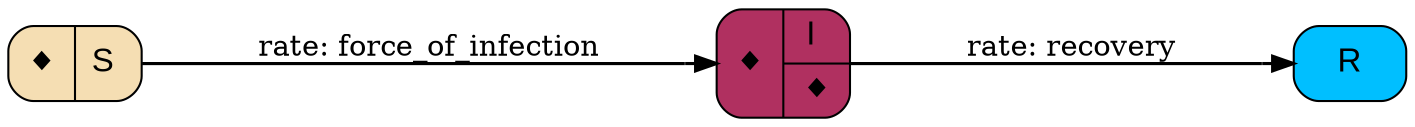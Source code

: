 digraph {
        	rankdir=LR;
        	node[fontsize=16, fontname=Arial, shape=box, style="filled,rounded"];
        	edge[minlen=1.5, penwidth=1.5, tailtooltip="", headtooltip=""];

        	"S" [shape="Mrecord", label="{&#9670;|{\ S\ }}", tooltip="S (Susceptible):
	suceptible of becoming infected", fillcolor=wheat, style="filled,rounded"] ;
	"I" [shape="Mrecord", label="{&#9670;|{\ I\ |&#9670;}}", tooltip="I (Infectious):
	infected and able to transmit the disease", fillcolor=maroon, style="filled,rounded"] ;
	"R" [shape="Mrecord", label="R", tooltip="R (Resistant):
	healthy again and resistant to infection", fillcolor=deepskyblue, style="filled,rounded"] ;
	"I" -> "R" [label="rate: recovery", labeltooltip="recovery [parameter]:
	recovery rate (/day)                                                    
	0.1", arrowtail="none", arrowhead="normalnone", dir=both, tooltip="", minlen=3, style="solid"];
	"S" -> "I" [label="rate: force_of_infection", labeltooltip="force_of_infection [parameter]:
	infection function                                                      
	transmission_I * total_I / total_herd", arrowtail="none", arrowhead="normalnone", dir=both, tooltip="", minlen=3, style="solid"];
}
